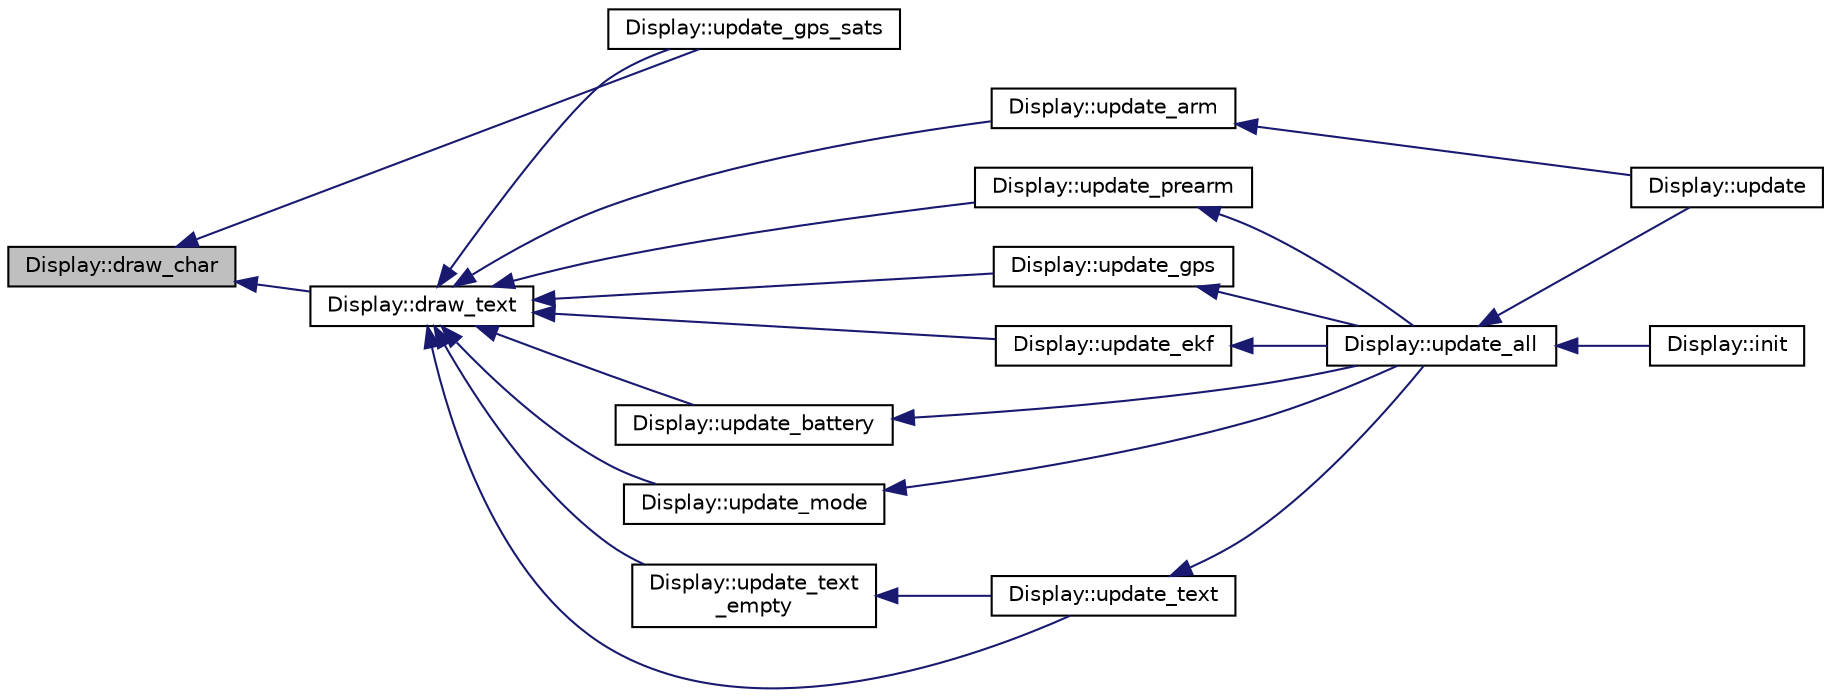 digraph "Display::draw_char"
{
 // INTERACTIVE_SVG=YES
  edge [fontname="Helvetica",fontsize="10",labelfontname="Helvetica",labelfontsize="10"];
  node [fontname="Helvetica",fontsize="10",shape=record];
  rankdir="LR";
  Node1 [label="Display::draw_char",height=0.2,width=0.4,color="black", fillcolor="grey75", style="filled", fontcolor="black"];
  Node1 -> Node2 [dir="back",color="midnightblue",fontsize="10",style="solid",fontname="Helvetica"];
  Node2 [label="Display::draw_text",height=0.2,width=0.4,color="black", fillcolor="white", style="filled",URL="$classDisplay.html#ac03add33133d8384bae206c8d44108b7"];
  Node2 -> Node3 [dir="back",color="midnightblue",fontsize="10",style="solid",fontname="Helvetica"];
  Node3 [label="Display::update_arm",height=0.2,width=0.4,color="black", fillcolor="white", style="filled",URL="$classDisplay.html#adda5a3cdf7c1a84d014035f3a6773d10"];
  Node3 -> Node4 [dir="back",color="midnightblue",fontsize="10",style="solid",fontname="Helvetica"];
  Node4 [label="Display::update",height=0.2,width=0.4,color="black", fillcolor="white", style="filled",URL="$classDisplay.html#ad2740b779d61e461c4dcaaf34f1fcd8f"];
  Node2 -> Node5 [dir="back",color="midnightblue",fontsize="10",style="solid",fontname="Helvetica"];
  Node5 [label="Display::update_prearm",height=0.2,width=0.4,color="black", fillcolor="white", style="filled",URL="$classDisplay.html#affaff97c963ed78bcb6ce8db9aca3074"];
  Node5 -> Node6 [dir="back",color="midnightblue",fontsize="10",style="solid",fontname="Helvetica"];
  Node6 [label="Display::update_all",height=0.2,width=0.4,color="black", fillcolor="white", style="filled",URL="$classDisplay.html#ac7c05517e56f226edea08769a5607bcc"];
  Node6 -> Node7 [dir="back",color="midnightblue",fontsize="10",style="solid",fontname="Helvetica"];
  Node7 [label="Display::init",height=0.2,width=0.4,color="black", fillcolor="white", style="filled",URL="$classDisplay.html#a4626c1cb9f3ee5f4f9cb226de1115c2c"];
  Node6 -> Node4 [dir="back",color="midnightblue",fontsize="10",style="solid",fontname="Helvetica"];
  Node2 -> Node8 [dir="back",color="midnightblue",fontsize="10",style="solid",fontname="Helvetica"];
  Node8 [label="Display::update_gps",height=0.2,width=0.4,color="black", fillcolor="white", style="filled",URL="$classDisplay.html#a963b678c78f61138a4094c09a9019354"];
  Node8 -> Node6 [dir="back",color="midnightblue",fontsize="10",style="solid",fontname="Helvetica"];
  Node2 -> Node9 [dir="back",color="midnightblue",fontsize="10",style="solid",fontname="Helvetica"];
  Node9 [label="Display::update_gps_sats",height=0.2,width=0.4,color="black", fillcolor="white", style="filled",URL="$classDisplay.html#ae1452b6eb238b5d4f626050be1838e62"];
  Node2 -> Node10 [dir="back",color="midnightblue",fontsize="10",style="solid",fontname="Helvetica"];
  Node10 [label="Display::update_ekf",height=0.2,width=0.4,color="black", fillcolor="white", style="filled",URL="$classDisplay.html#a5ebdfa7c89da7c94605cc5775f99b915"];
  Node10 -> Node6 [dir="back",color="midnightblue",fontsize="10",style="solid",fontname="Helvetica"];
  Node2 -> Node11 [dir="back",color="midnightblue",fontsize="10",style="solid",fontname="Helvetica"];
  Node11 [label="Display::update_battery",height=0.2,width=0.4,color="black", fillcolor="white", style="filled",URL="$classDisplay.html#a4becfda7399e4d4873dc93e00f0bf8ad"];
  Node11 -> Node6 [dir="back",color="midnightblue",fontsize="10",style="solid",fontname="Helvetica"];
  Node2 -> Node12 [dir="back",color="midnightblue",fontsize="10",style="solid",fontname="Helvetica"];
  Node12 [label="Display::update_mode",height=0.2,width=0.4,color="black", fillcolor="white", style="filled",URL="$classDisplay.html#a451d07f2310565de93613d7de720e078"];
  Node12 -> Node6 [dir="back",color="midnightblue",fontsize="10",style="solid",fontname="Helvetica"];
  Node2 -> Node13 [dir="back",color="midnightblue",fontsize="10",style="solid",fontname="Helvetica"];
  Node13 [label="Display::update_text\l_empty",height=0.2,width=0.4,color="black", fillcolor="white", style="filled",URL="$classDisplay.html#a3e24523b1697d276360cce8aca4916f5"];
  Node13 -> Node14 [dir="back",color="midnightblue",fontsize="10",style="solid",fontname="Helvetica"];
  Node14 [label="Display::update_text",height=0.2,width=0.4,color="black", fillcolor="white", style="filled",URL="$classDisplay.html#a53365ab4746da418f7cc4821c5e20cae"];
  Node14 -> Node6 [dir="back",color="midnightblue",fontsize="10",style="solid",fontname="Helvetica"];
  Node2 -> Node14 [dir="back",color="midnightblue",fontsize="10",style="solid",fontname="Helvetica"];
  Node1 -> Node9 [dir="back",color="midnightblue",fontsize="10",style="solid",fontname="Helvetica"];
}
